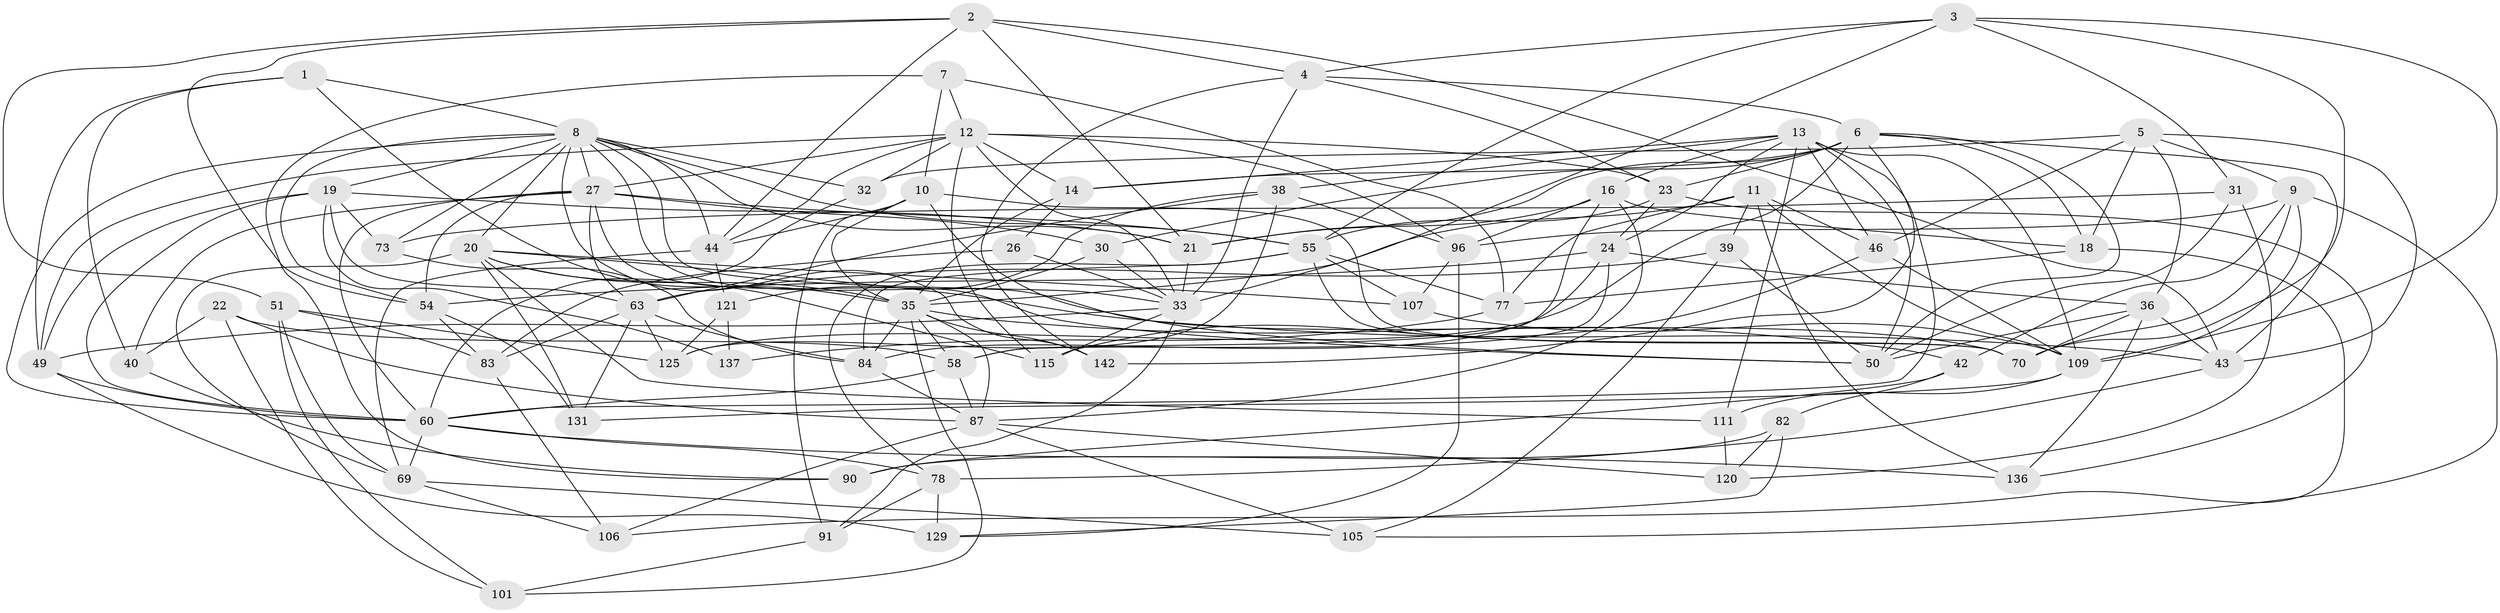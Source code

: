 // original degree distribution, {4: 1.0}
// Generated by graph-tools (version 1.1) at 2025/16/03/09/25 04:16:19]
// undirected, 72 vertices, 208 edges
graph export_dot {
graph [start="1"]
  node [color=gray90,style=filled];
  1;
  2 [super="+25"];
  3 [super="+67"];
  4 [super="+61"];
  5 [super="+29"];
  6 [super="+71+72+15"];
  7;
  8 [super="+37+47"];
  9 [super="+134"];
  10 [super="+64"];
  11 [super="+140"];
  12 [super="+41+139"];
  13 [super="+17"];
  14 [super="+81"];
  16 [super="+34"];
  18 [super="+57"];
  19 [super="+110+56"];
  20 [super="+99+48"];
  21 [super="+79"];
  22;
  23 [super="+59"];
  24 [super="+122"];
  26;
  27 [super="+66+28+117"];
  30;
  31;
  32;
  33 [super="+89+138+76"];
  35 [super="+74"];
  36 [super="+86"];
  38 [super="+62"];
  39;
  40;
  42;
  43 [super="+45"];
  44 [super="+94"];
  46 [super="+80"];
  49 [super="+52"];
  50 [super="+65+75"];
  51 [super="+97"];
  54 [super="+123"];
  55 [super="+95+88"];
  58 [super="+135"];
  60 [super="+127+98"];
  63 [super="+108+68"];
  69 [super="+102"];
  70 [super="+92"];
  73;
  77 [super="+132"];
  78 [super="+103"];
  82;
  83 [super="+104"];
  84 [super="+112"];
  87 [super="+141+113"];
  90;
  91;
  96 [super="+100"];
  101;
  105;
  106;
  107;
  109 [super="+118+116"];
  111;
  115;
  120;
  121;
  125 [super="+144"];
  129;
  131;
  136;
  137;
  142;
  1 -- 40;
  1 -- 49;
  1 -- 8;
  1 -- 35;
  2 -- 21;
  2 -- 4;
  2 -- 54;
  2 -- 43;
  2 -- 44;
  2 -- 51;
  3 -- 31;
  3 -- 4;
  3 -- 109;
  3 -- 70;
  3 -- 55;
  3 -- 35;
  4 -- 142;
  4 -- 33;
  4 -- 6;
  4 -- 23;
  5 -- 43;
  5 -- 46;
  5 -- 32;
  5 -- 18;
  5 -- 36;
  5 -- 9;
  6 -- 30;
  6 -- 125;
  6 -- 21;
  6 -- 142;
  6 -- 43;
  6 -- 14;
  6 -- 23;
  6 -- 18;
  6 -- 50;
  7 -- 90;
  7 -- 10;
  7 -- 77;
  7 -- 12;
  8 -- 60;
  8 -- 21;
  8 -- 19;
  8 -- 33;
  8 -- 27;
  8 -- 32;
  8 -- 70;
  8 -- 73;
  8 -- 44;
  8 -- 142;
  8 -- 20;
  8 -- 54;
  8 -- 55;
  9 -- 105;
  9 -- 42;
  9 -- 70;
  9 -- 96;
  9 -- 109;
  10 -- 91;
  10 -- 44;
  10 -- 70;
  10 -- 35;
  10 -- 50;
  11 -- 46;
  11 -- 77;
  11 -- 33;
  11 -- 136;
  11 -- 109;
  11 -- 39;
  12 -- 44;
  12 -- 33;
  12 -- 32;
  12 -- 49;
  12 -- 115;
  12 -- 23;
  12 -- 14;
  12 -- 96;
  12 -- 27;
  13 -- 38;
  13 -- 46 [weight=2];
  13 -- 14;
  13 -- 109;
  13 -- 16;
  13 -- 111;
  13 -- 24;
  13 -- 60;
  13 -- 50;
  14 -- 26 [weight=2];
  14 -- 35;
  16 -- 96;
  16 -- 21;
  16 -- 18;
  16 -- 58;
  16 -- 87;
  18 -- 106;
  18 -- 77 [weight=2];
  19 -- 137 [weight=2];
  19 -- 49;
  19 -- 73;
  19 -- 60;
  19 -- 21;
  19 -- 63;
  20 -- 107;
  20 -- 111;
  20 -- 43;
  20 -- 69;
  20 -- 115;
  20 -- 35;
  20 -- 131;
  21 -- 33;
  22 -- 40;
  22 -- 101;
  22 -- 87;
  22 -- 58;
  23 -- 136;
  23 -- 24;
  23 -- 55;
  24 -- 36;
  24 -- 54;
  24 -- 84;
  24 -- 58;
  26 -- 83;
  26 -- 33;
  27 -- 30;
  27 -- 40;
  27 -- 60;
  27 -- 63;
  27 -- 54;
  27 -- 55;
  27 -- 50 [weight=2];
  30 -- 33;
  30 -- 35;
  31 -- 120;
  31 -- 73;
  31 -- 50;
  32 -- 60;
  33 -- 49;
  33 -- 91;
  33 -- 115;
  35 -- 142;
  35 -- 84;
  35 -- 101;
  35 -- 42;
  35 -- 87;
  35 -- 58;
  36 -- 136;
  36 -- 50;
  36 -- 43;
  36 -- 70;
  38 -- 125 [weight=2];
  38 -- 63;
  38 -- 96;
  38 -- 121;
  39 -- 105;
  39 -- 63;
  39 -- 50;
  40 -- 90;
  42 -- 82;
  42 -- 90;
  43 -- 78;
  44 -- 121;
  44 -- 69;
  46 -- 115;
  46 -- 109;
  49 -- 129;
  49 -- 60;
  51 -- 101;
  51 -- 83 [weight=2];
  51 -- 125;
  51 -- 69;
  54 -- 83;
  54 -- 131;
  55 -- 78 [weight=2];
  55 -- 107;
  55 -- 77;
  55 -- 84;
  55 -- 70;
  58 -- 87;
  58 -- 60;
  60 -- 78;
  60 -- 69;
  60 -- 136;
  63 -- 125;
  63 -- 84;
  63 -- 83;
  63 -- 131;
  69 -- 105;
  69 -- 106;
  73 -- 84;
  77 -- 137;
  78 -- 129;
  78 -- 91;
  82 -- 129;
  82 -- 120;
  82 -- 90;
  83 -- 106;
  84 -- 87;
  87 -- 120;
  87 -- 105;
  87 -- 106;
  91 -- 101;
  96 -- 129;
  96 -- 107;
  107 -- 109;
  109 -- 131;
  109 -- 111;
  111 -- 120;
  121 -- 125;
  121 -- 137;
}
